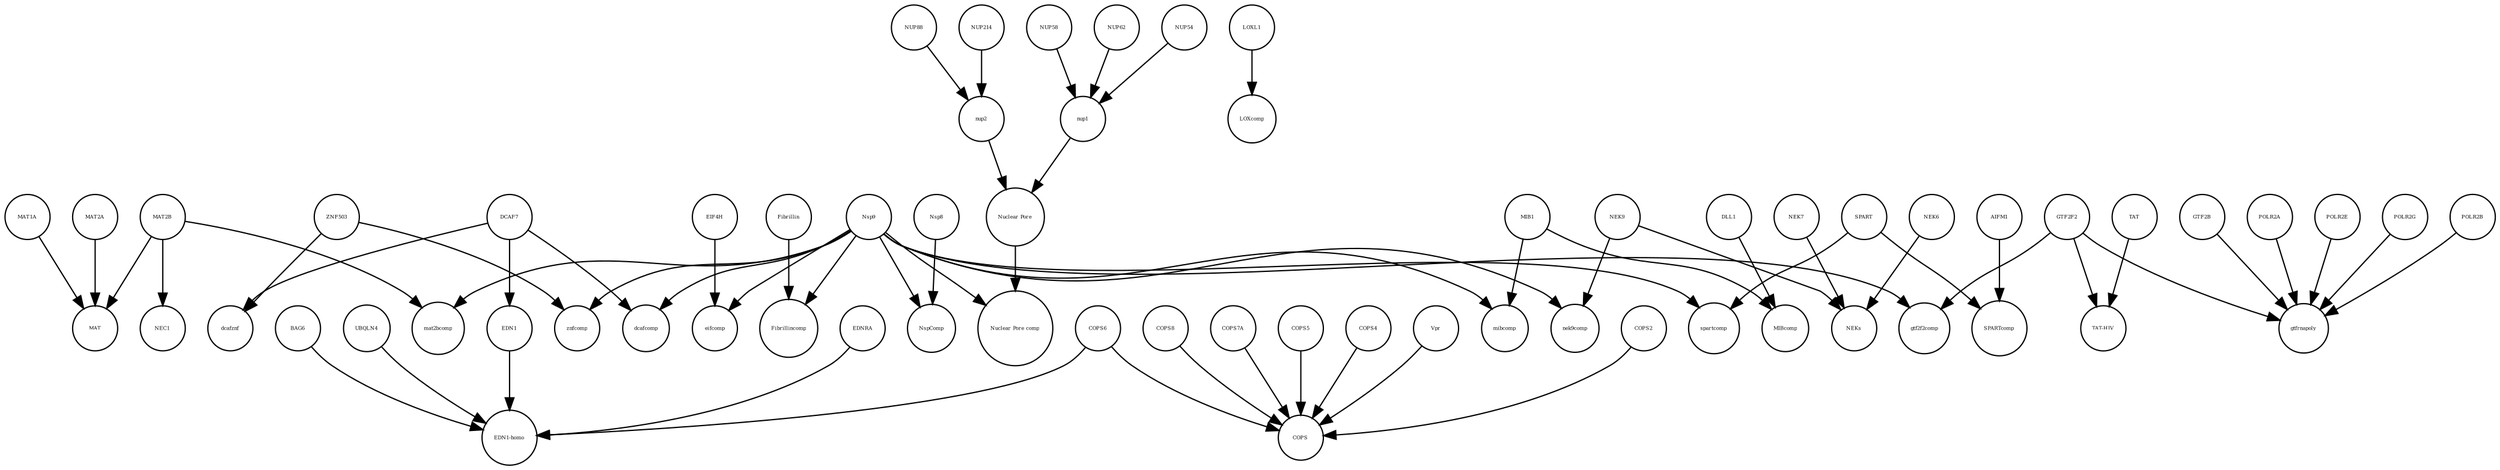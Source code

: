 strict digraph  {
mibcomp [annotation="", bipartite=0, cls=complex, fontsize=4, label=mibcomp, shape=circle];
dcafznf [annotation="", bipartite=0, cls=complex, fontsize=4, label=dcafznf, shape=circle];
POLR2B [annotation="", bipartite=0, cls=macromolecule, fontsize=4, label=POLR2B, shape=circle];
TAT [annotation="", bipartite=0, cls=macromolecule, fontsize=4, label=TAT, shape=circle];
GTF2B [annotation="", bipartite=0, cls=macromolecule, fontsize=4, label=GTF2B, shape=circle];
POLR2A [annotation=urn_miriam_uniprot_P30876, bipartite=0, cls=macromolecule, fontsize=4, label=POLR2A, shape=circle];
AIFM1 [annotation="", bipartite=0, cls=macromolecule, fontsize=4, label=AIFM1, shape=circle];
ZNF503 [annotation=urn_miriam_uniprot_Q96F45, bipartite=0, cls=macromolecule, fontsize=4, label=ZNF503, shape=circle];
MIBcomp [annotation="", bipartite=0, cls=complex, fontsize=4, label=MIBcomp, shape=circle];
POLR2E [annotation="", bipartite=0, cls=macromolecule, fontsize=4, label=POLR2E, shape=circle];
mat2bcomp [annotation="", bipartite=0, cls=complex, fontsize=4, label=mat2bcomp, shape=circle];
GTF2F2 [annotation="urn_miriam_uniprot_P13984|urn_miriam_pubmed_10428810", bipartite=0, cls=macromolecule, fontsize=4, label=GTF2F2, shape=circle];
Nsp9 [annotation="urn_miriam_uniprot_P0DTD1|urn_miriam_ncbiprotein_YP_009725305", bipartite=0, cls=macromolecule, fontsize=4, label=Nsp9, shape=circle];
SPARTcomp [annotation="", bipartite=0, cls=complex, fontsize=4, label=SPARTcomp, shape=circle];
EDN1 [annotation=urn_miriam_uniprot_P05305, bipartite=0, cls=macromolecule, fontsize=4, label=EDN1, shape=circle];
eifcomp [annotation="", bipartite=0, cls=complex, fontsize=4, label=eifcomp, shape=circle];
Fibrillincomp [annotation="", bipartite=0, cls=complex, fontsize=4, label=Fibrillincomp, shape=circle];
NspComp [annotation="", bipartite=0, cls=complex, fontsize=4, label=NspComp, shape=circle];
NUP214 [annotation=urn_miriam_uniprot_P35658, bipartite=0, cls=macromolecule, fontsize=4, label=NUP214, shape=circle];
NEC1 [annotation="", bipartite=0, cls=complex, fontsize=4, label=NEC1, shape=circle];
DLL1 [annotation="", bipartite=0, cls=macromolecule, fontsize=4, label=DLL1, shape=circle];
COPS [annotation="", bipartite=0, cls=complex, fontsize=4, label=COPS, shape=circle];
"Nuclear Pore" [annotation="", bipartite=0, cls=complex, fontsize=4, label="Nuclear Pore", shape=circle];
DCAF7 [annotation="urn_miriam_uniprot_P61962|urn_miriam_pubmed_16887337|urn_miriam_pubmed_16949367", bipartite=0, cls=macromolecule, fontsize=4, label=DCAF7, shape=circle];
COPS8 [annotation="", bipartite=0, cls=macromolecule, fontsize=4, label=COPS8, shape=circle];
gtfrnapoly [annotation="", bipartite=0, cls=complex, fontsize=4, label=gtfrnapoly, shape=circle];
BAG6 [annotation="", bipartite=0, cls=macromolecule, fontsize=4, label=BAG6, shape=circle];
COPS7A [annotation="", bipartite=0, cls=macromolecule, fontsize=4, label=COPS7A, shape=circle];
COPS5 [annotation="", bipartite=0, cls=macromolecule, fontsize=4, label=COPS5, shape=circle];
znfcomp [annotation="", bipartite=0, cls=complex, fontsize=4, label=znfcomp, shape=circle];
COPS4 [annotation="", bipartite=0, cls=macromolecule, fontsize=4, label=COPS4, shape=circle];
EIF4H [annotation="urn_miriam_uniprot_Q15056|urn_miriam_pubmed_10585411|urn_miriam_pubmed_11418588", bipartite=0, cls=macromolecule, fontsize=4, label=EIF4H, shape=circle];
Vpr [annotation="", bipartite=0, cls=macromolecule, fontsize=4, label=Vpr, shape=circle];
UBQLN4 [annotation="", bipartite=0, cls=macromolecule, fontsize=4, label=UBQLN4, shape=circle];
MAT1A [annotation="", bipartite=0, cls=macromolecule, fontsize=4, label=MAT1A, shape=circle];
Nsp8 [annotation="urn_miriam_uniprot_P0DTD1|urn_miriam_ncbiprotein_YP_009725304", bipartite=0, cls=macromolecule, fontsize=4, label=Nsp8, shape=circle];
MAT2B [annotation="urn_miriam_uniprot_Q9NZL9|urn_miriam_pubmed_10644686|urn_miriam_pubmed_23189196|urn_miriam_pubmed_25075345|urn_miriam_pubmed_23425511", bipartite=0, cls=macromolecule, fontsize=4, label=MAT2B, shape=circle];
MIB1 [annotation="urn_miriam_uniprot_Q86YT6|urn_miriam_pubmed_24185901", bipartite=0, cls=macromolecule, fontsize=4, label=MIB1, shape=circle];
nek9comp [annotation="", bipartite=0, cls=complex, fontsize=4, label=nek9comp, shape=circle];
gtf2f2comp [annotation="", bipartite=0, cls=complex, fontsize=4, label=gtf2f2comp, shape=circle];
NEK7 [annotation="", bipartite=0, cls=macromolecule, fontsize=4, label=NEK7, shape=circle];
LOXL1 [annotation="", bipartite=0, cls=macromolecule, fontsize=4, label=LOXL1, shape=circle];
SPART [annotation=urn_miriam_uniprot_Q8N0X7, bipartite=0, cls=macromolecule, fontsize=4, label=SPART, shape=circle];
NUP88 [annotation="urn_miriam_uniprot_Q99567|urn_miriam_pubmed_30543681", bipartite=0, cls=macromolecule, fontsize=4, label=NUP88, shape=circle];
EDNRA [annotation="", bipartite=0, cls=macromolecule, fontsize=4, label=EDNRA, shape=circle];
COPS2 [annotation="", bipartite=0, cls=macromolecule, fontsize=4, label=COPS2, shape=circle];
Fibrillin [annotation="", bipartite=0, cls=complex, fontsize=4, label=Fibrillin, shape=circle];
"EDN1-homo" [annotation="", bipartite=0, cls=complex, fontsize=4, label="EDN1-homo", shape=circle];
"Nuclear Pore comp" [annotation="", bipartite=0, cls=complex, fontsize=4, label="Nuclear Pore comp", shape=circle];
NUP54 [annotation=urn_miriam_uniprot_Q7Z3B4, bipartite=0, cls=macromolecule, fontsize=4, label=NUP54, shape=circle];
dcafcomp [annotation="", bipartite=0, cls=complex, fontsize=4, label=dcafcomp, shape=circle];
"TAT-HIV" [annotation="", bipartite=0, cls=complex, fontsize=4, label="TAT-HIV", shape=circle];
NEK6 [annotation="", bipartite=0, cls=macromolecule, fontsize=4, label=NEK6, shape=circle];
NEK9 [annotation=urn_miriam_uniprot_Q8TD19, bipartite=0, cls=macromolecule, fontsize=4, label=NEK9, shape=circle];
COPS6 [annotation="", bipartite=0, cls=macromolecule, fontsize=4, label=COPS6, shape=circle];
MAT [annotation="", bipartite=0, cls=complex, fontsize=4, label=MAT, shape=circle];
NUP58 [annotation=urn_miriam_uniprot_Q9BVL2, bipartite=0, cls=macromolecule, fontsize=4, label=NUP58, shape=circle];
NEKs [annotation="", bipartite=0, cls=complex, fontsize=4, label=NEKs, shape=circle];
nup2 [annotation="", bipartite=0, cls=complex, fontsize=4, label=nup2, shape=circle];
MAT2A [annotation="", bipartite=0, cls=macromolecule, fontsize=4, label=MAT2A, shape=circle];
nup1 [annotation="", bipartite=0, cls=complex, fontsize=4, label=nup1, shape=circle];
LOXcomp [annotation="", bipartite=0, cls=complex, fontsize=4, label=LOXcomp, shape=circle];
spartcomp [annotation="", bipartite=0, cls=complex, fontsize=4, label=spartcomp, shape=circle];
NUP62 [annotation=urn_miriam_uniprot_P37198, bipartite=0, cls=macromolecule, fontsize=4, label=NUP62, shape=circle];
POLR2G [annotation="", bipartite=0, cls=macromolecule, fontsize=4, label=POLR2G, shape=circle];
POLR2B -> gtfrnapoly  [annotation="", interaction_type=production];
TAT -> "TAT-HIV"  [annotation="", interaction_type=production];
GTF2B -> gtfrnapoly  [annotation="", interaction_type=production];
POLR2A -> gtfrnapoly  [annotation="", interaction_type=production];
AIFM1 -> SPARTcomp  [annotation="", interaction_type=production];
ZNF503 -> dcafznf  [annotation="", interaction_type=production];
ZNF503 -> znfcomp  [annotation="", interaction_type=production];
POLR2E -> gtfrnapoly  [annotation="", interaction_type=production];
GTF2F2 -> "TAT-HIV"  [annotation="", interaction_type=production];
GTF2F2 -> gtf2f2comp  [annotation="", interaction_type=production];
GTF2F2 -> gtfrnapoly  [annotation="", interaction_type=production];
Nsp9 -> znfcomp  [annotation="", interaction_type=production];
Nsp9 -> mibcomp  [annotation="", interaction_type=production];
Nsp9 -> dcafcomp  [annotation="", interaction_type=production];
Nsp9 -> "Nuclear Pore comp"  [annotation="", interaction_type=production];
Nsp9 -> gtf2f2comp  [annotation="", interaction_type=production];
Nsp9 -> Fibrillincomp  [annotation="", interaction_type=production];
Nsp9 -> eifcomp  [annotation="", interaction_type=production];
Nsp9 -> mat2bcomp  [annotation="", interaction_type=production];
Nsp9 -> nek9comp  [annotation="", interaction_type=production];
Nsp9 -> spartcomp  [annotation="", interaction_type=production];
Nsp9 -> NspComp  [annotation="", interaction_type=production];
EDN1 -> "EDN1-homo"  [annotation="", interaction_type=production];
NUP214 -> nup2  [annotation="", interaction_type=production];
DLL1 -> MIBcomp  [annotation="", interaction_type=production];
"Nuclear Pore" -> "Nuclear Pore comp"  [annotation="", interaction_type=production];
DCAF7 -> dcafznf  [annotation="", interaction_type=production];
DCAF7 -> dcafcomp  [annotation="", interaction_type=production];
DCAF7 -> EDN1  [annotation=urn_miriam_pubmed_27880803, interaction_type=catalysis];
COPS8 -> COPS  [annotation="", interaction_type=production];
BAG6 -> "EDN1-homo"  [annotation="", interaction_type=production];
COPS7A -> COPS  [annotation="", interaction_type=production];
COPS5 -> COPS  [annotation="", interaction_type=production];
COPS4 -> COPS  [annotation="", interaction_type=production];
EIF4H -> eifcomp  [annotation="", interaction_type=production];
Vpr -> COPS  [annotation="", interaction_type=production];
UBQLN4 -> "EDN1-homo"  [annotation="", interaction_type=production];
MAT1A -> MAT  [annotation="", interaction_type=production];
Nsp8 -> NspComp  [annotation="", interaction_type=production];
MAT2B -> mat2bcomp  [annotation="", interaction_type=production];
MAT2B -> NEC1  [annotation="", interaction_type=production];
MAT2B -> MAT  [annotation="", interaction_type=production];
MIB1 -> MIBcomp  [annotation="", interaction_type=production];
MIB1 -> mibcomp  [annotation="", interaction_type=production];
NEK7 -> NEKs  [annotation="", interaction_type=production];
LOXL1 -> LOXcomp  [annotation="", interaction_type=production];
SPART -> SPARTcomp  [annotation="", interaction_type=production];
SPART -> spartcomp  [annotation="", interaction_type=production];
NUP88 -> nup2  [annotation="", interaction_type=production];
EDNRA -> "EDN1-homo"  [annotation="", interaction_type=production];
COPS2 -> COPS  [annotation="", interaction_type=production];
Fibrillin -> Fibrillincomp  [annotation="", interaction_type=production];
NUP54 -> nup1  [annotation="", interaction_type=production];
NEK6 -> NEKs  [annotation="", interaction_type=production];
NEK9 -> nek9comp  [annotation="", interaction_type=production];
NEK9 -> NEKs  [annotation="", interaction_type=production];
COPS6 -> "EDN1-homo"  [annotation="", interaction_type=production];
COPS6 -> COPS  [annotation="", interaction_type=production];
NUP58 -> nup1  [annotation="", interaction_type=production];
nup2 -> "Nuclear Pore"  [annotation="", interaction_type=production];
MAT2A -> MAT  [annotation="", interaction_type=production];
nup1 -> "Nuclear Pore"  [annotation="", interaction_type=production];
NUP62 -> nup1  [annotation="", interaction_type=production];
POLR2G -> gtfrnapoly  [annotation="", interaction_type=production];
}
